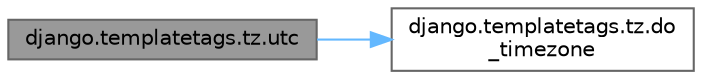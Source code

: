 digraph "django.templatetags.tz.utc"
{
 // LATEX_PDF_SIZE
  bgcolor="transparent";
  edge [fontname=Helvetica,fontsize=10,labelfontname=Helvetica,labelfontsize=10];
  node [fontname=Helvetica,fontsize=10,shape=box,height=0.2,width=0.4];
  rankdir="LR";
  Node1 [id="Node000001",label="django.templatetags.tz.utc",height=0.2,width=0.4,color="gray40", fillcolor="grey60", style="filled", fontcolor="black",tooltip=" "];
  Node1 -> Node2 [id="edge1_Node000001_Node000002",color="steelblue1",style="solid",tooltip=" "];
  Node2 [id="Node000002",label="django.templatetags.tz.do\l_timezone",height=0.2,width=0.4,color="grey40", fillcolor="white", style="filled",URL="$namespacedjango_1_1templatetags_1_1tz.html#a282f65fa3cfc8c5d60e796304e03ab89",tooltip=" "];
}
